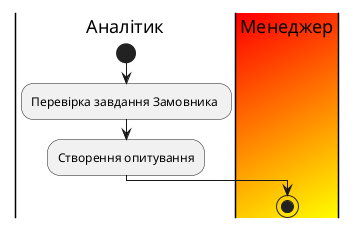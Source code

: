@startuml
|Аналітик|
start

:Перевірка завдання Замовника ;
:Створення опитування; 
|#Red/Yellow|Менеджер|

stop
@enduml
